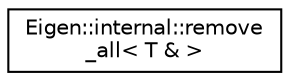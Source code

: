 digraph "Graphical Class Hierarchy"
{
  edge [fontname="Helvetica",fontsize="10",labelfontname="Helvetica",labelfontsize="10"];
  node [fontname="Helvetica",fontsize="10",shape=record];
  rankdir="LR";
  Node1 [label="Eigen::internal::remove\l_all\< T & \>",height=0.2,width=0.4,color="black", fillcolor="white", style="filled",URL="$struct_eigen_1_1internal_1_1remove__all_3_01_t_01_6_01_4.html"];
}
